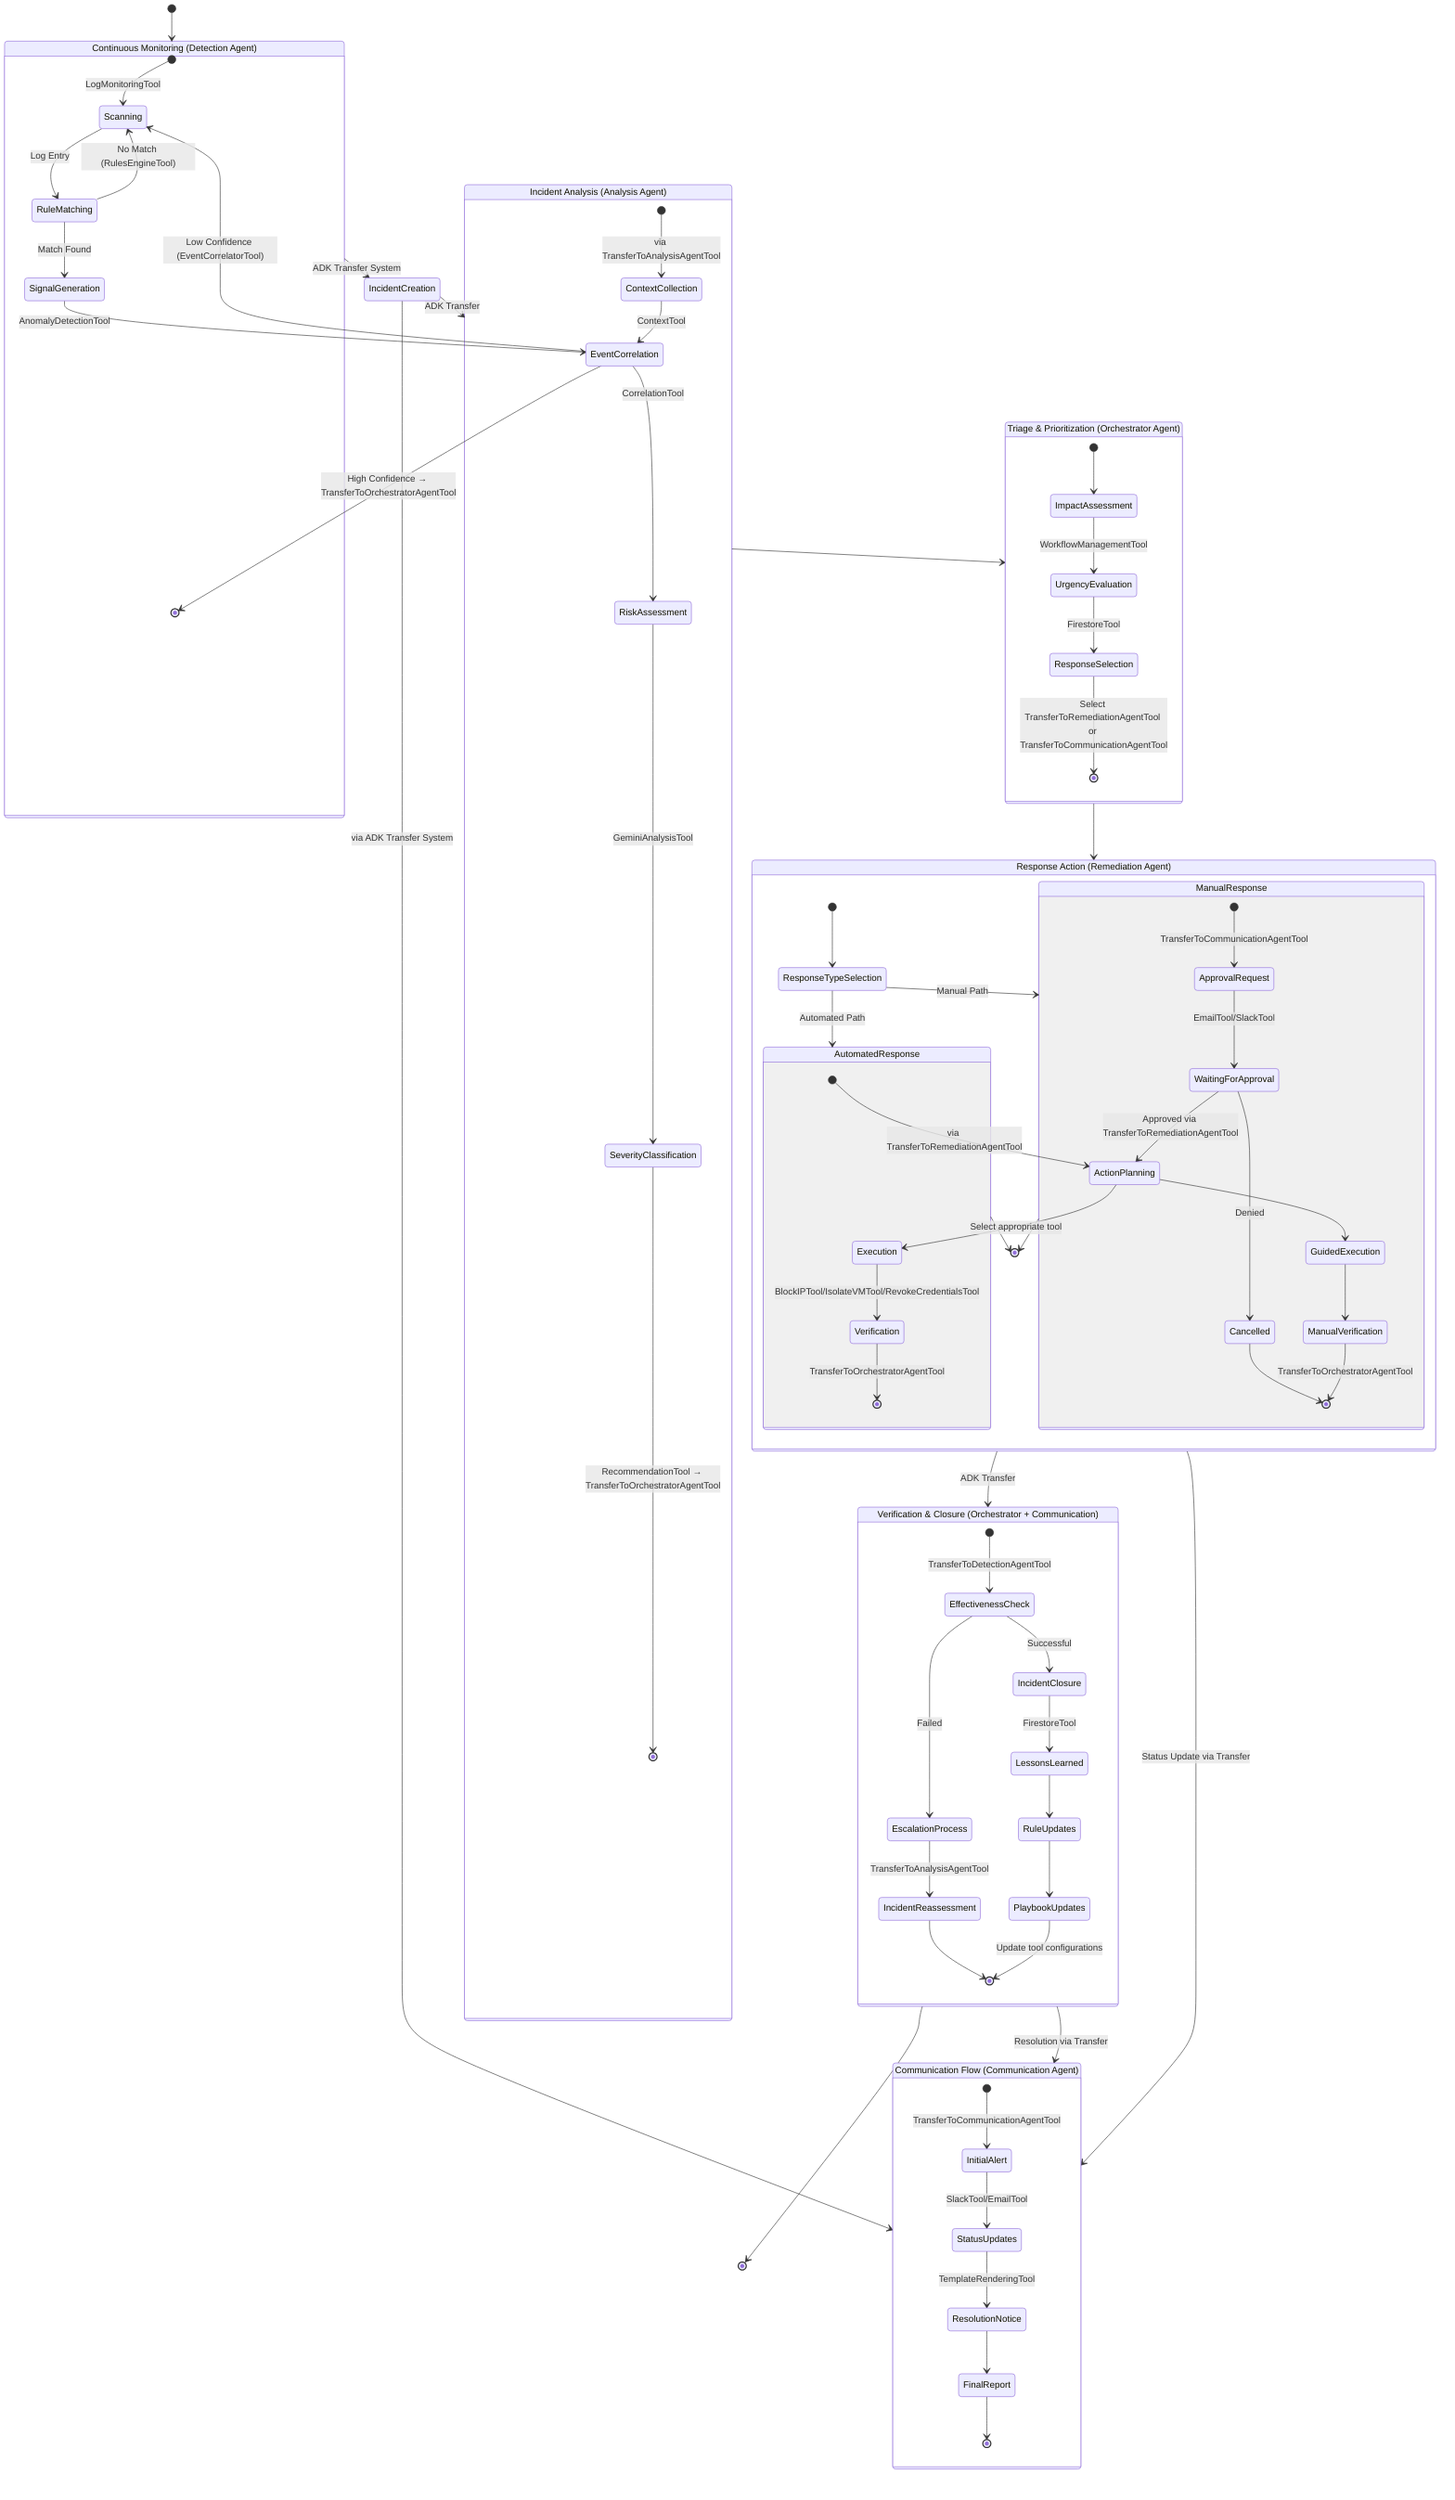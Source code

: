 stateDiagram-v2
    [*] --> LogMonitoring
    
    state "Continuous Monitoring (Detection Agent)" as LogMonitoring {
        [*] --> Scanning: LogMonitoringTool
        Scanning --> RuleMatching: Log Entry
        RuleMatching --> Scanning: No Match (RulesEngineTool)
        RuleMatching --> SignalGeneration: Match Found
        SignalGeneration --> EventCorrelation: AnomalyDetectionTool
        EventCorrelation --> Scanning: Low Confidence (EventCorrelatorTool)
        EventCorrelation --> [*]: High Confidence → TransferToOrchestratorAgentTool
    }
    
    LogMonitoring --> IncidentCreation: ADK Transfer System
    
    state "Incident Analysis (Analysis Agent)" as IncidentAnalysis {
        [*] --> ContextCollection: via TransferToAnalysisAgentTool
        ContextCollection --> EventCorrelation: ContextTool
        EventCorrelation --> RiskAssessment: CorrelationTool
        RiskAssessment --> SeverityClassification: GeminiAnalysisTool
        SeverityClassification --> [*]: RecommendationTool → TransferToOrchestratorAgentTool
    }
    
    IncidentCreation --> IncidentAnalysis: ADK Transfer
    
    IncidentAnalysis --> TriageProcess    
    state "Triage & Prioritization (Orchestrator Agent)" as TriageProcess {
        [*] --> ImpactAssessment
        ImpactAssessment --> UrgencyEvaluation: WorkflowManagementTool
        UrgencyEvaluation --> ResponseSelection: FirestoreTool
        ResponseSelection --> [*]: Select TransferToRemediationAgentTool or TransferToCommunicationAgentTool
    }
    
    state "Response Action (Remediation Agent)" as ResponseAction {
        state AutomatedResponse {
            [*] --> ActionPlanning: via TransferToRemediationAgentTool
            ActionPlanning --> Execution: Select appropriate tool
            Execution --> Verification: BlockIPTool/IsolateVMTool/RevokeCredentialsTool
            Verification --> [*]: TransferToOrchestratorAgentTool
        }
        
        state ManualResponse {
            [*] --> ApprovalRequest: TransferToCommunicationAgentTool
            ApprovalRequest --> WaitingForApproval: EmailTool/SlackTool
            WaitingForApproval --> ActionPlanning: Approved via TransferToRemediationAgentTool
            WaitingForApproval --> Cancelled: Denied
            ActionPlanning --> GuidedExecution
            GuidedExecution --> ManualVerification
            ManualVerification --> [*]: TransferToOrchestratorAgentTool
            Cancelled --> [*]
        }
        
        [*] --> ResponseTypeSelection
        ResponseTypeSelection --> AutomatedResponse: Automated Path
        ResponseTypeSelection --> ManualResponse: Manual Path
        AutomatedResponse --> [*]
        ManualResponse --> [*]
    }
    
    TriageProcess --> ResponseAction    
    ResponseAction --> VerificationProcess: ADK Transfer
    
    state "Verification & Closure (Orchestrator + Communication)" as VerificationProcess {
        [*] --> EffectivenessCheck: TransferToDetectionAgentTool
        EffectivenessCheck --> IncidentClosure: Successful
        EffectivenessCheck --> EscalationProcess: Failed
        EscalationProcess --> IncidentReassessment: TransferToAnalysisAgentTool
        IncidentReassessment --> [*]
        IncidentClosure --> LessonsLearned: FirestoreTool
        LessonsLearned --> RuleUpdates
        RuleUpdates --> PlaybookUpdates
        PlaybookUpdates --> [*]: Update tool configurations
    }
    
    VerificationProcess --> [*]
    
    state "Communication Flow (Communication Agent)" as CommunicationFlow {
        [*] --> InitialAlert: TransferToCommunicationAgentTool
        InitialAlert --> StatusUpdates: SlackTool/EmailTool
        StatusUpdates --> ResolutionNotice: TemplateRenderingTool
        ResolutionNotice --> FinalReport
        FinalReport --> [*]
    }
    
    IncidentCreation --> CommunicationFlow: via ADK Transfer System
    ResponseAction --> CommunicationFlow: Status Update via Transfer
    VerificationProcess --> CommunicationFlow: Resolution via Transfer